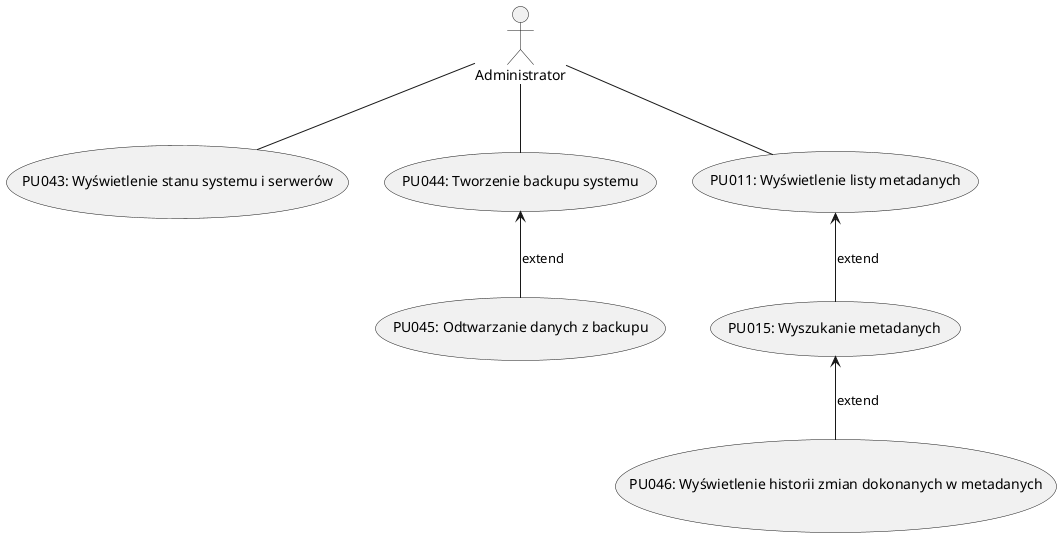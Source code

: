 @startuml Monitorowanie i zabezpieczenia systemu

actor "Administrator" as Admin

usecase "PU043: Wyświetlenie stanu systemu i serwerów" as UC1
usecase "PU044: Tworzenie backupu systemu" as UC2
usecase "PU045: Odtwarzanie danych z backupu" as UC3
usecase "PU011: Wyświetlenie listy metadanych" as UC4
usecase "PU015: Wyszukanie metadanych" as UC5
usecase "PU046: Wyświetlenie historii zmian dokonanych w metadanych" as UC6

Admin -- UC1
Admin -- UC2
UC2 <-- UC3 : extend

Admin -- UC4
UC4 <-- UC5 : extend
UC5 <-- UC6 : extend

@enduml
